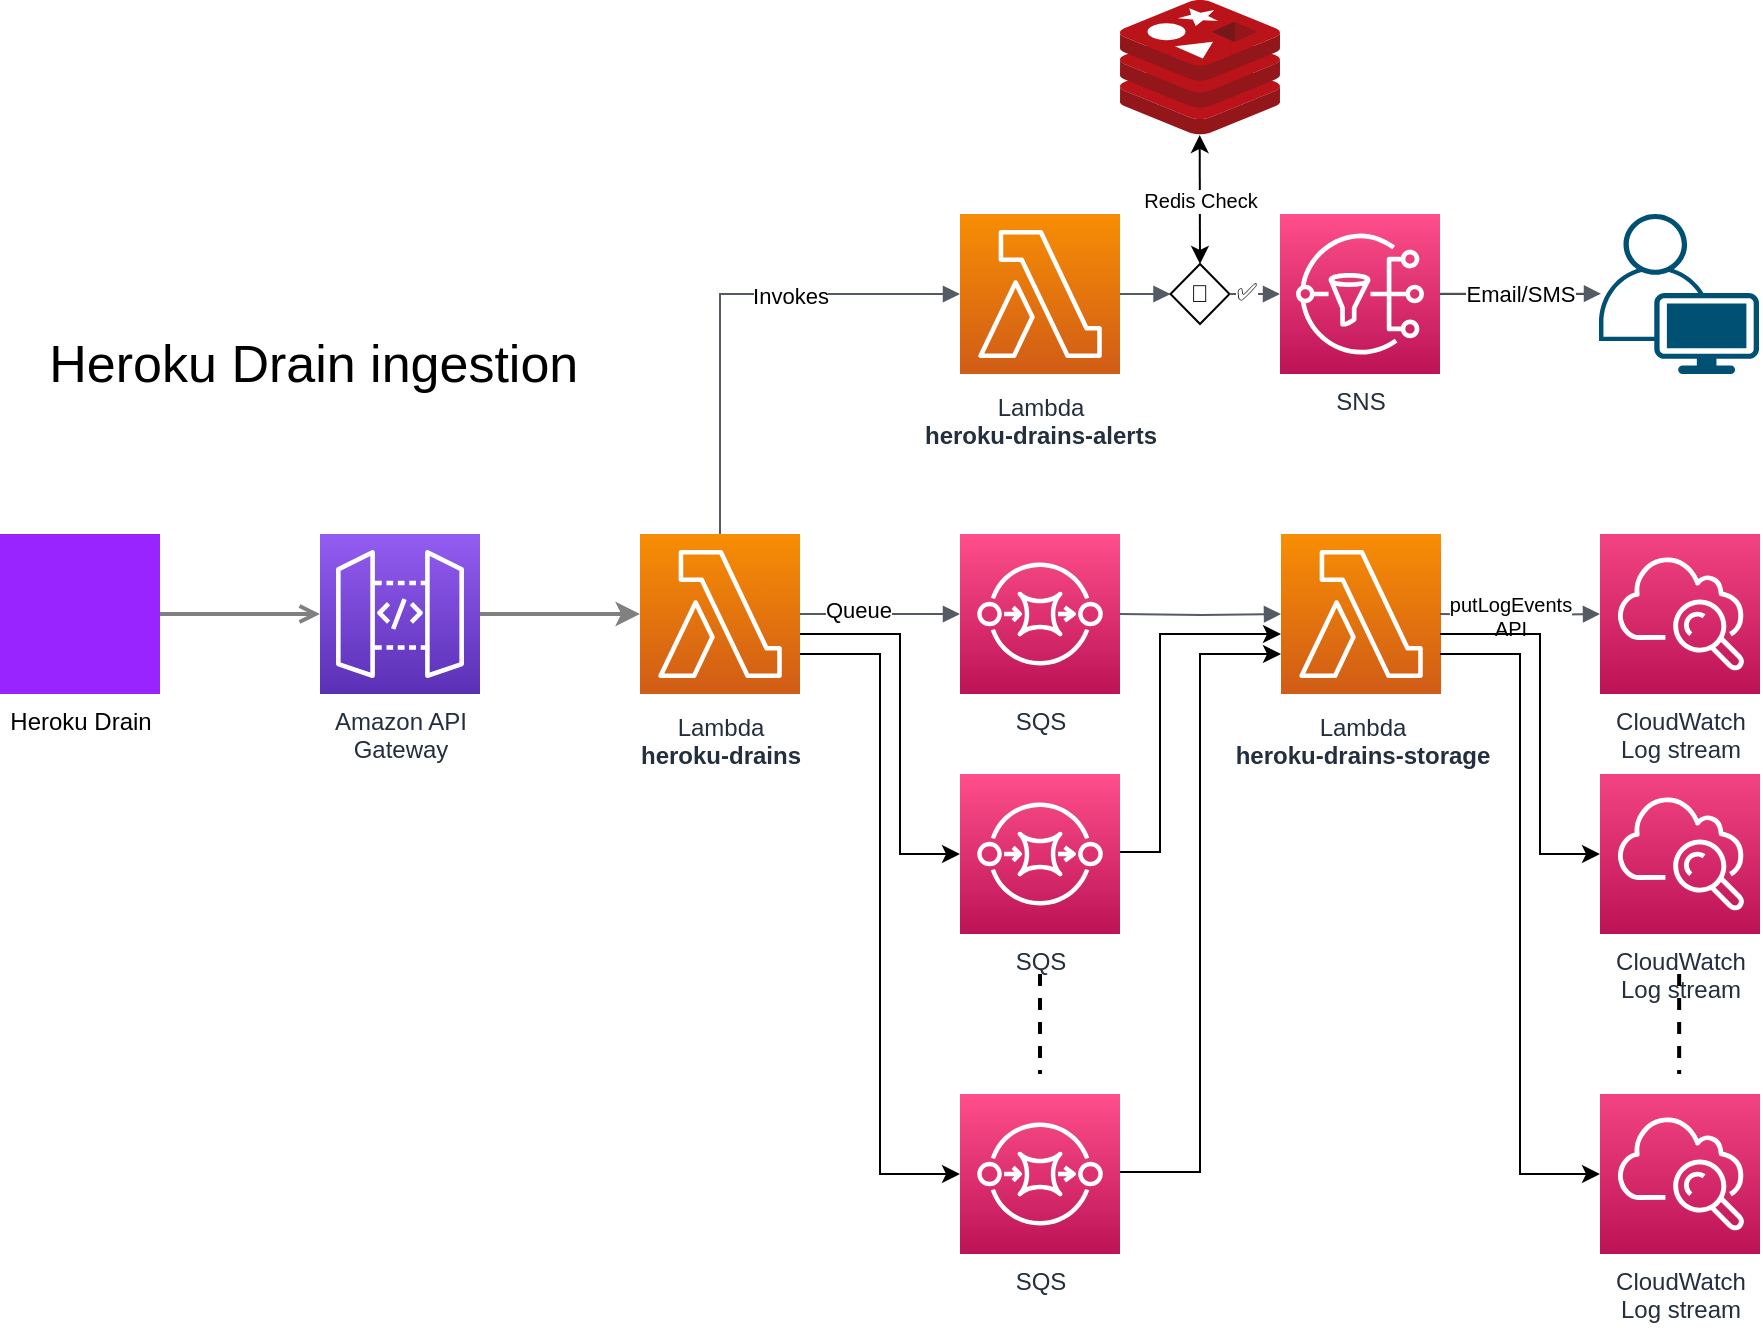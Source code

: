 <mxfile version="20.4.1" type="device"><diagram id="Ht1M8jgEwFfnCIfOTk4-" name="Page-1"><mxGraphModel dx="1735" dy="969" grid="1" gridSize="10" guides="1" tooltips="1" connect="1" arrows="1" fold="1" page="1" pageScale="1" pageWidth="1169" pageHeight="827" math="0" shadow="0"><root><mxCell id="0"/><mxCell id="1" parent="0"/><mxCell id="UEzPUAAOIrF-is8g5C7q-126" style="edgeStyle=orthogonalEdgeStyle;rounded=0;orthogonalLoop=1;jettySize=auto;html=1;startArrow=classic;startFill=1;endArrow=none;endFill=0;strokeWidth=2;strokeColor=#808080;" parent="1" source="UEzPUAAOIrF-is8g5C7q-113" target="UEzPUAAOIrF-is8g5C7q-114" edge="1"><mxGeometry relative="1" as="geometry"/></mxCell><mxCell id="UEzPUAAOIrF-is8g5C7q-139" style="rounded=0;orthogonalLoop=1;jettySize=auto;html=1;startArrow=none;startFill=0;endArrow=open;endFill=0;strokeWidth=2;strokeColor=#808080;exitX=1;exitY=0.5;exitDx=0;exitDy=0;" parent="1" source="eUSEiCKdWWb_5MXBPevD-1" target="UEzPUAAOIrF-is8g5C7q-114" edge="1"><mxGeometry relative="1" as="geometry"><mxPoint x="260.285" y="329" as="sourcePoint"/><mxPoint x="422.5" y="191.029" as="targetPoint"/></mxGeometry></mxCell><mxCell id="UEzPUAAOIrF-is8g5C7q-113" value="Lambda&lt;br&gt;&lt;b&gt;heroku-drains&lt;/b&gt;" style="outlineConnect=0;fontColor=#232F3E;gradientColor=#F78E04;gradientDirection=north;fillColor=#D05C17;strokeColor=#ffffff;dashed=0;verticalLabelPosition=bottom;verticalAlign=top;align=center;html=1;fontSize=12;fontStyle=0;aspect=fixed;shape=mxgraph.aws4.resourceIcon;resIcon=mxgraph.aws4.lambda;labelBackgroundColor=#ffffff;spacingTop=3;" parent="1" vertex="1"><mxGeometry x="480" y="267" width="80" height="80" as="geometry"/></mxCell><mxCell id="UEzPUAAOIrF-is8g5C7q-114" value="Amazon API&lt;br&gt;Gateway&lt;br&gt;" style="outlineConnect=0;fontColor=#232F3E;gradientColor=#945DF2;gradientDirection=north;fillColor=#5A30B5;strokeColor=#ffffff;dashed=0;verticalLabelPosition=bottom;verticalAlign=top;align=center;html=1;fontSize=12;fontStyle=0;aspect=fixed;shape=mxgraph.aws4.resourceIcon;resIcon=mxgraph.aws4.api_gateway;labelBackgroundColor=#ffffff;" parent="1" vertex="1"><mxGeometry x="320" y="267" width="80" height="80" as="geometry"/></mxCell><mxCell id="UEzPUAAOIrF-is8g5C7q-121" value="CloudWatch&lt;br&gt;Log stream" style="outlineConnect=0;fontColor=#232F3E;gradientColor=#F34482;gradientDirection=north;fillColor=#BC1356;strokeColor=#ffffff;dashed=0;verticalLabelPosition=bottom;verticalAlign=top;align=center;html=1;fontSize=12;fontStyle=0;aspect=fixed;shape=mxgraph.aws4.resourceIcon;resIcon=mxgraph.aws4.cloudwatch;labelBackgroundColor=#ffffff;" parent="1" vertex="1"><mxGeometry x="960" y="267" width="80" height="80" as="geometry"/></mxCell><mxCell id="eUSEiCKdWWb_5MXBPevD-1" value="&lt;font color=&quot;#000000&quot;&gt;Heroku Drain&lt;/font&gt;" style="shape=image;html=1;verticalAlign=top;verticalLabelPosition=bottom;labelBackgroundColor=#ffffff;imageAspect=0;aspect=fixed;image=https://cdn2.iconfinder.com/data/icons/boxicons-logos/24/bxl-heroku-128.png;imageBackground=#9924FF;imageBorder=none;fontColor=#FFFFFF;sketch=0;" parent="1" vertex="1"><mxGeometry x="160" y="267" width="80" height="80" as="geometry"/></mxCell><mxCell id="5kpHE6V6_xyN1rUPLHy5-1" value="SNS" style="sketch=0;points=[[0,0,0],[0.25,0,0],[0.5,0,0],[0.75,0,0],[1,0,0],[0,1,0],[0.25,1,0],[0.5,1,0],[0.75,1,0],[1,1,0],[0,0.25,0],[0,0.5,0],[0,0.75,0],[1,0.25,0],[1,0.5,0],[1,0.75,0]];outlineConnect=0;fontColor=#232F3E;gradientColor=#FF4F8B;gradientDirection=north;fillColor=#BC1356;strokeColor=#ffffff;dashed=0;verticalLabelPosition=bottom;verticalAlign=top;align=center;html=1;fontSize=12;fontStyle=0;aspect=fixed;shape=mxgraph.aws4.resourceIcon;resIcon=mxgraph.aws4.sns;" vertex="1" parent="1"><mxGeometry x="800" y="107" width="80" height="80" as="geometry"/></mxCell><mxCell id="5kpHE6V6_xyN1rUPLHy5-2" value="SQS" style="sketch=0;points=[[0,0,0],[0.25,0,0],[0.5,0,0],[0.75,0,0],[1,0,0],[0,1,0],[0.25,1,0],[0.5,1,0],[0.75,1,0],[1,1,0],[0,0.25,0],[0,0.5,0],[0,0.75,0],[1,0.25,0],[1,0.5,0],[1,0.75,0]];outlineConnect=0;fontColor=#232F3E;gradientColor=#FF4F8B;gradientDirection=north;fillColor=#BC1356;strokeColor=#ffffff;dashed=0;verticalLabelPosition=bottom;verticalAlign=top;align=center;html=1;fontSize=12;fontStyle=0;aspect=fixed;shape=mxgraph.aws4.resourceIcon;resIcon=mxgraph.aws4.sqs;" vertex="1" parent="1"><mxGeometry x="640" y="267" width="80" height="80" as="geometry"/></mxCell><mxCell id="5kpHE6V6_xyN1rUPLHy5-4" value="Lambda&lt;br&gt;&lt;b&gt;heroku-drains-storage&lt;/b&gt;" style="outlineConnect=0;fontColor=#232F3E;gradientColor=#F78E04;gradientDirection=north;fillColor=#D05C17;strokeColor=#ffffff;dashed=0;verticalLabelPosition=bottom;verticalAlign=top;align=center;html=1;fontSize=12;fontStyle=0;aspect=fixed;shape=mxgraph.aws4.resourceIcon;resIcon=mxgraph.aws4.lambda;labelBackgroundColor=#ffffff;spacingTop=3;" vertex="1" parent="1"><mxGeometry x="800.5" y="267" width="80" height="80" as="geometry"/></mxCell><mxCell id="5kpHE6V6_xyN1rUPLHy5-5" value="" style="edgeStyle=orthogonalEdgeStyle;html=1;endArrow=block;elbow=vertical;startArrow=none;endFill=1;strokeColor=#545B64;rounded=0;" edge="1" parent="1" source="UEzPUAAOIrF-is8g5C7q-113" target="5kpHE6V6_xyN1rUPLHy5-2"><mxGeometry width="100" relative="1" as="geometry"><mxPoint x="530" y="297" as="sourcePoint"/><mxPoint x="630" y="297" as="targetPoint"/></mxGeometry></mxCell><mxCell id="5kpHE6V6_xyN1rUPLHy5-16" value="Queue" style="edgeLabel;html=1;align=center;verticalAlign=middle;resizable=0;points=[];" vertex="1" connectable="0" parent="5kpHE6V6_xyN1rUPLHy5-5"><mxGeometry x="-0.291" y="2" relative="1" as="geometry"><mxPoint as="offset"/></mxGeometry></mxCell><mxCell id="5kpHE6V6_xyN1rUPLHy5-8" value="" style="edgeStyle=orthogonalEdgeStyle;html=1;endArrow=block;elbow=vertical;startArrow=none;endFill=1;strokeColor=#545B64;rounded=0;" edge="1" parent="1" target="5kpHE6V6_xyN1rUPLHy5-4"><mxGeometry width="100" relative="1" as="geometry"><mxPoint x="720" y="307" as="sourcePoint"/><mxPoint x="800" y="306.78" as="targetPoint"/></mxGeometry></mxCell><mxCell id="5kpHE6V6_xyN1rUPLHy5-9" value="" style="edgeStyle=orthogonalEdgeStyle;html=1;endArrow=block;elbow=vertical;startArrow=none;endFill=1;strokeColor=#545B64;rounded=0;" edge="1" parent="1" target="UEzPUAAOIrF-is8g5C7q-121"><mxGeometry width="100" relative="1" as="geometry"><mxPoint x="880" y="307" as="sourcePoint"/><mxPoint x="870" y="297" as="targetPoint"/></mxGeometry></mxCell><mxCell id="5kpHE6V6_xyN1rUPLHy5-34" value="putLogEvents&lt;br style=&quot;font-size: 10px;&quot;&gt;API" style="edgeLabel;html=1;align=center;verticalAlign=middle;resizable=0;points=[];fontSize=10;" vertex="1" connectable="0" parent="5kpHE6V6_xyN1rUPLHy5-9"><mxGeometry x="-0.146" relative="1" as="geometry"><mxPoint as="offset"/></mxGeometry></mxCell><mxCell id="5kpHE6V6_xyN1rUPLHy5-10" value="Lambda&lt;br&gt;&lt;b&gt;heroku-drains-alerts&lt;/b&gt;" style="outlineConnect=0;fontColor=#232F3E;gradientColor=#F78E04;gradientDirection=north;fillColor=#D05C17;strokeColor=#ffffff;dashed=0;verticalLabelPosition=bottom;verticalAlign=top;align=center;html=1;fontSize=12;fontStyle=0;aspect=fixed;shape=mxgraph.aws4.resourceIcon;resIcon=mxgraph.aws4.lambda;labelBackgroundColor=#ffffff;spacingTop=3;" vertex="1" parent="1"><mxGeometry x="640" y="107" width="80" height="80" as="geometry"/></mxCell><mxCell id="5kpHE6V6_xyN1rUPLHy5-11" value="" style="edgeStyle=orthogonalEdgeStyle;html=1;endArrow=block;elbow=vertical;startArrow=none;endFill=1;strokeColor=#545B64;rounded=0;" edge="1" parent="1" source="UEzPUAAOIrF-is8g5C7q-113" target="5kpHE6V6_xyN1rUPLHy5-10"><mxGeometry width="100" relative="1" as="geometry"><mxPoint x="470" y="187" as="sourcePoint"/><mxPoint x="540" y="167" as="targetPoint"/><Array as="points"><mxPoint x="520" y="147"/></Array></mxGeometry></mxCell><mxCell id="5kpHE6V6_xyN1rUPLHy5-13" value="Invokes" style="edgeLabel;html=1;align=center;verticalAlign=middle;resizable=0;points=[];" vertex="1" connectable="0" parent="5kpHE6V6_xyN1rUPLHy5-11"><mxGeometry x="0.292" y="-1" relative="1" as="geometry"><mxPoint as="offset"/></mxGeometry></mxCell><mxCell id="5kpHE6V6_xyN1rUPLHy5-12" value="" style="edgeStyle=orthogonalEdgeStyle;html=1;endArrow=block;elbow=vertical;startArrow=none;endFill=1;strokeColor=#545B64;rounded=0;entryX=0;entryY=0.5;entryDx=0;entryDy=0;" edge="1" parent="1" source="5kpHE6V6_xyN1rUPLHy5-10" target="5kpHE6V6_xyN1rUPLHy5-37"><mxGeometry width="100" relative="1" as="geometry"><mxPoint x="730" y="197" as="sourcePoint"/><mxPoint x="800" y="147" as="targetPoint"/></mxGeometry></mxCell><mxCell id="5kpHE6V6_xyN1rUPLHy5-41" value="" style="edgeStyle=orthogonalEdgeStyle;rounded=0;orthogonalLoop=1;jettySize=auto;html=1;strokeWidth=1;fontSize=10;startArrow=none;startFill=0;endArrow=none;endFill=0;" edge="1" parent="1" source="5kpHE6V6_xyN1rUPLHy5-14" target="5kpHE6V6_xyN1rUPLHy5-1"><mxGeometry relative="1" as="geometry"/></mxCell><mxCell id="5kpHE6V6_xyN1rUPLHy5-14" value="" style="points=[[0.35,0,0],[0.98,0.51,0],[1,0.71,0],[0.67,1,0],[0,0.795,0],[0,0.65,0]];verticalLabelPosition=bottom;sketch=0;html=1;verticalAlign=top;aspect=fixed;align=center;pointerEvents=1;shape=mxgraph.cisco19.user;fillColor=#005073;strokeColor=none;" vertex="1" parent="1"><mxGeometry x="959.5" y="107" width="80" height="80" as="geometry"/></mxCell><mxCell id="5kpHE6V6_xyN1rUPLHy5-15" value="" style="edgeStyle=orthogonalEdgeStyle;html=1;endArrow=block;elbow=vertical;startArrow=none;endFill=1;strokeColor=#545B64;rounded=0;entryX=0;entryY=0.5;entryDx=0;entryDy=0;entryPerimeter=0;" edge="1" parent="1"><mxGeometry width="100" relative="1" as="geometry"><mxPoint x="880" y="146.84" as="sourcePoint"/><mxPoint x="960.5" y="146.84" as="targetPoint"/></mxGeometry></mxCell><mxCell id="5kpHE6V6_xyN1rUPLHy5-17" value="Email/SMS" style="edgeLabel;html=1;align=center;verticalAlign=middle;resizable=0;points=[];" vertex="1" connectable="0" parent="5kpHE6V6_xyN1rUPLHy5-15"><mxGeometry x="-0.414" y="-2" relative="1" as="geometry"><mxPoint x="16" y="-2" as="offset"/></mxGeometry></mxCell><mxCell id="5kpHE6V6_xyN1rUPLHy5-18" value="Heroku Drain ingestion&amp;nbsp;" style="text;html=1;align=center;verticalAlign=middle;resizable=0;points=[];autosize=1;strokeColor=none;fillColor=none;fontSize=26;" vertex="1" parent="1"><mxGeometry x="170" y="162" width="300" height="40" as="geometry"/></mxCell><mxCell id="5kpHE6V6_xyN1rUPLHy5-22" style="edgeStyle=orthogonalEdgeStyle;rounded=0;orthogonalLoop=1;jettySize=auto;html=1;fontSize=26;startArrow=none;startFill=0;endArrow=none;endFill=0;dashed=1;strokeWidth=2;" edge="1" parent="1"><mxGeometry relative="1" as="geometry"><mxPoint x="680" y="487" as="sourcePoint"/><mxPoint x="680" y="537" as="targetPoint"/></mxGeometry></mxCell><mxCell id="5kpHE6V6_xyN1rUPLHy5-19" value="SQS" style="sketch=0;points=[[0,0,0],[0.25,0,0],[0.5,0,0],[0.75,0,0],[1,0,0],[0,1,0],[0.25,1,0],[0.5,1,0],[0.75,1,0],[1,1,0],[0,0.25,0],[0,0.5,0],[0,0.75,0],[1,0.25,0],[1,0.5,0],[1,0.75,0]];outlineConnect=0;fontColor=#232F3E;gradientColor=#FF4F8B;gradientDirection=north;fillColor=#BC1356;strokeColor=#ffffff;dashed=0;verticalLabelPosition=bottom;verticalAlign=top;align=center;html=1;fontSize=12;fontStyle=0;aspect=fixed;shape=mxgraph.aws4.resourceIcon;resIcon=mxgraph.aws4.sqs;" vertex="1" parent="1"><mxGeometry x="640" y="387" width="80" height="80" as="geometry"/></mxCell><mxCell id="5kpHE6V6_xyN1rUPLHy5-20" value="SQS" style="sketch=0;points=[[0,0,0],[0.25,0,0],[0.5,0,0],[0.75,0,0],[1,0,0],[0,1,0],[0.25,1,0],[0.5,1,0],[0.75,1,0],[1,1,0],[0,0.25,0],[0,0.5,0],[0,0.75,0],[1,0.25,0],[1,0.5,0],[1,0.75,0]];outlineConnect=0;fontColor=#232F3E;gradientColor=#FF4F8B;gradientDirection=north;fillColor=#BC1356;strokeColor=#ffffff;dashed=0;verticalLabelPosition=bottom;verticalAlign=top;align=center;html=1;fontSize=12;fontStyle=0;aspect=fixed;shape=mxgraph.aws4.resourceIcon;resIcon=mxgraph.aws4.sqs;" vertex="1" parent="1"><mxGeometry x="640" y="547" width="80" height="80" as="geometry"/></mxCell><mxCell id="5kpHE6V6_xyN1rUPLHy5-24" value="" style="endArrow=classic;html=1;rounded=0;strokeWidth=1;fontSize=26;entryX=0;entryY=0.5;entryDx=0;entryDy=0;entryPerimeter=0;edgeStyle=orthogonalEdgeStyle;" edge="1" parent="1" source="UEzPUAAOIrF-is8g5C7q-113" target="5kpHE6V6_xyN1rUPLHy5-19"><mxGeometry width="50" height="50" relative="1" as="geometry"><mxPoint x="555" y="347" as="sourcePoint"/><mxPoint x="615" y="347" as="targetPoint"/><Array as="points"><mxPoint x="610" y="317"/><mxPoint x="610" y="427"/></Array></mxGeometry></mxCell><mxCell id="5kpHE6V6_xyN1rUPLHy5-25" value="" style="endArrow=classic;html=1;rounded=0;strokeWidth=1;fontSize=26;entryX=0;entryY=0.5;entryDx=0;entryDy=0;entryPerimeter=0;edgeStyle=orthogonalEdgeStyle;" edge="1" parent="1" target="5kpHE6V6_xyN1rUPLHy5-20"><mxGeometry width="50" height="50" relative="1" as="geometry"><mxPoint x="560" y="327" as="sourcePoint"/><mxPoint x="640" y="437" as="targetPoint"/><Array as="points"><mxPoint x="600" y="327"/><mxPoint x="600" y="587"/></Array></mxGeometry></mxCell><mxCell id="5kpHE6V6_xyN1rUPLHy5-26" value="" style="endArrow=classic;html=1;rounded=0;strokeWidth=1;fontSize=26;edgeStyle=orthogonalEdgeStyle;" edge="1" parent="1" target="5kpHE6V6_xyN1rUPLHy5-4"><mxGeometry width="50" height="50" relative="1" as="geometry"><mxPoint x="720" y="426" as="sourcePoint"/><mxPoint x="800" y="327" as="targetPoint"/><Array as="points"><mxPoint x="740" y="426"/><mxPoint x="740" y="317"/></Array></mxGeometry></mxCell><mxCell id="5kpHE6V6_xyN1rUPLHy5-27" value="" style="endArrow=classic;html=1;rounded=0;strokeWidth=1;fontSize=26;edgeStyle=orthogonalEdgeStyle;" edge="1" parent="1" target="5kpHE6V6_xyN1rUPLHy5-4"><mxGeometry width="50" height="50" relative="1" as="geometry"><mxPoint x="720.0" y="585.96" as="sourcePoint"/><mxPoint x="790" y="337" as="targetPoint"/><Array as="points"><mxPoint x="760" y="586"/><mxPoint x="760" y="327"/></Array></mxGeometry></mxCell><mxCell id="5kpHE6V6_xyN1rUPLHy5-28" value="CloudWatch&lt;br&gt;Log stream" style="outlineConnect=0;fontColor=#232F3E;gradientColor=#F34482;gradientDirection=north;fillColor=#BC1356;strokeColor=#ffffff;dashed=0;verticalLabelPosition=bottom;verticalAlign=top;align=center;html=1;fontSize=12;fontStyle=0;aspect=fixed;shape=mxgraph.aws4.resourceIcon;resIcon=mxgraph.aws4.cloudwatch;labelBackgroundColor=#ffffff;" vertex="1" parent="1"><mxGeometry x="960" y="387" width="80" height="80" as="geometry"/></mxCell><mxCell id="5kpHE6V6_xyN1rUPLHy5-29" value="CloudWatch&lt;br&gt;Log stream" style="outlineConnect=0;fontColor=#232F3E;gradientColor=#F34482;gradientDirection=north;fillColor=#BC1356;strokeColor=#ffffff;dashed=0;verticalLabelPosition=bottom;verticalAlign=top;align=center;html=1;fontSize=12;fontStyle=0;aspect=fixed;shape=mxgraph.aws4.resourceIcon;resIcon=mxgraph.aws4.cloudwatch;labelBackgroundColor=#ffffff;" vertex="1" parent="1"><mxGeometry x="960" y="547" width="80" height="80" as="geometry"/></mxCell><mxCell id="5kpHE6V6_xyN1rUPLHy5-30" style="edgeStyle=orthogonalEdgeStyle;rounded=0;orthogonalLoop=1;jettySize=auto;html=1;fontSize=26;startArrow=none;startFill=0;endArrow=none;endFill=0;dashed=1;strokeWidth=2;" edge="1" parent="1"><mxGeometry relative="1" as="geometry"><mxPoint x="999.58" y="487" as="sourcePoint"/><mxPoint x="999.58" y="537" as="targetPoint"/></mxGeometry></mxCell><mxCell id="5kpHE6V6_xyN1rUPLHy5-31" value="" style="endArrow=classic;html=1;rounded=0;strokeWidth=1;fontSize=26;entryX=0;entryY=0.5;entryDx=0;entryDy=0;entryPerimeter=0;edgeStyle=orthogonalEdgeStyle;" edge="1" parent="1"><mxGeometry width="50" height="50" relative="1" as="geometry"><mxPoint x="880" y="317" as="sourcePoint"/><mxPoint x="960" y="427" as="targetPoint"/><Array as="points"><mxPoint x="930" y="317"/><mxPoint x="930" y="427"/></Array></mxGeometry></mxCell><mxCell id="5kpHE6V6_xyN1rUPLHy5-32" value="" style="endArrow=classic;html=1;rounded=0;strokeWidth=1;fontSize=26;entryX=0;entryY=0.5;entryDx=0;entryDy=0;entryPerimeter=0;edgeStyle=orthogonalEdgeStyle;" edge="1" parent="1"><mxGeometry width="50" height="50" relative="1" as="geometry"><mxPoint x="880" y="327" as="sourcePoint"/><mxPoint x="960" y="587" as="targetPoint"/><Array as="points"><mxPoint x="920" y="327"/><mxPoint x="920" y="587"/></Array></mxGeometry></mxCell><mxCell id="5kpHE6V6_xyN1rUPLHy5-35" value="" style="sketch=0;aspect=fixed;html=1;points=[];align=center;image;fontSize=12;image=img/lib/mscae/Cache_Redis_Product.svg;" vertex="1" parent="1"><mxGeometry x="720" width="80" height="67.2" as="geometry"/></mxCell><mxCell id="5kpHE6V6_xyN1rUPLHy5-36" value="Redis Check" style="endArrow=classic;startArrow=classic;html=1;rounded=0;strokeWidth=1;fontSize=10;exitX=0.5;exitY=0;exitDx=0;exitDy=0;entryX=0.498;entryY=1.004;entryDx=0;entryDy=0;entryPerimeter=0;" edge="1" parent="1" source="5kpHE6V6_xyN1rUPLHy5-37" target="5kpHE6V6_xyN1rUPLHy5-35"><mxGeometry width="50" height="50" relative="1" as="geometry"><mxPoint x="752.17" y="197" as="sourcePoint"/><mxPoint x="841" y="67" as="targetPoint"/></mxGeometry></mxCell><mxCell id="5kpHE6V6_xyN1rUPLHy5-37" value="&lt;font style=&quot;font-size: 12px;&quot;&gt;🤔&lt;/font&gt;" style="rhombus;whiteSpace=wrap;html=1;fontSize=6;" vertex="1" parent="1"><mxGeometry x="745.25" y="132" width="29.5" height="30" as="geometry"/></mxCell><mxCell id="5kpHE6V6_xyN1rUPLHy5-39" value="" style="edgeStyle=orthogonalEdgeStyle;html=1;endArrow=block;elbow=vertical;startArrow=none;endFill=1;strokeColor=#545B64;rounded=0;exitX=1;exitY=0.5;exitDx=0;exitDy=0;" edge="1" parent="1" source="5kpHE6V6_xyN1rUPLHy5-37"><mxGeometry width="100" relative="1" as="geometry"><mxPoint x="879.5" y="146.85" as="sourcePoint"/><mxPoint x="800" y="147" as="targetPoint"/></mxGeometry></mxCell><mxCell id="5kpHE6V6_xyN1rUPLHy5-40" value="✅" style="edgeLabel;html=1;align=center;verticalAlign=middle;resizable=0;points=[];fontSize=12;" vertex="1" connectable="0" parent="5kpHE6V6_xyN1rUPLHy5-39"><mxGeometry x="-0.387" y="1" relative="1" as="geometry"><mxPoint as="offset"/></mxGeometry></mxCell></root></mxGraphModel></diagram></mxfile>